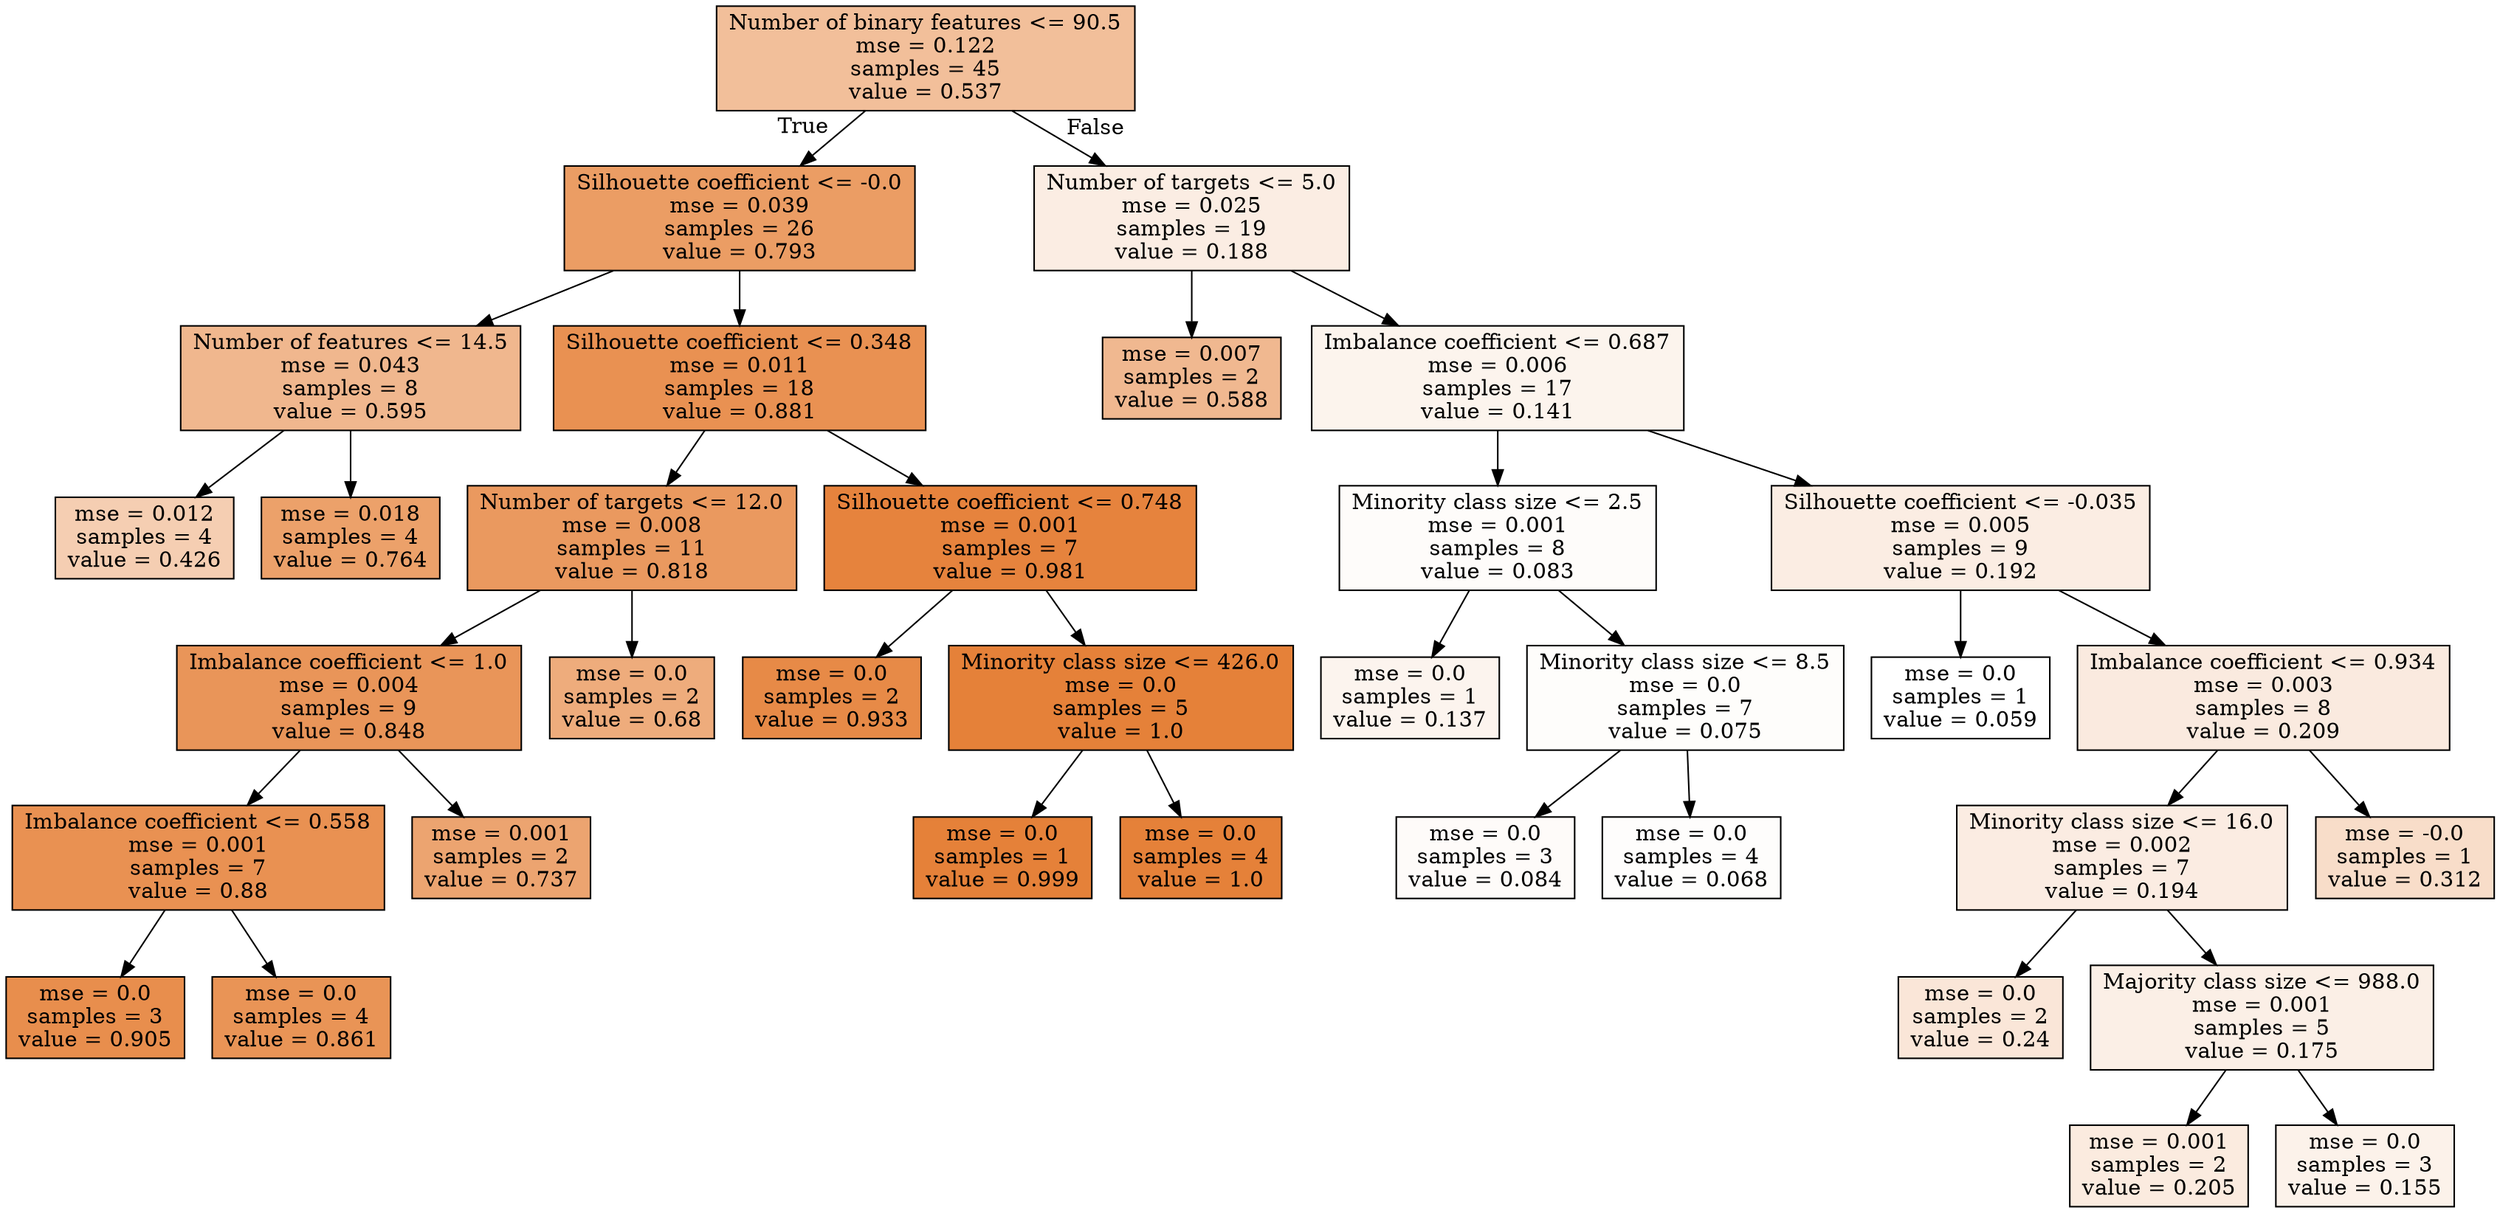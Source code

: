 digraph Tree {
node [shape=box, style="filled", color="black"] ;
0 [label="Number of binary features <= 90.5\nmse = 0.122\nsamples = 45\nvalue = 0.537", fillcolor="#e5813982"] ;
1 [label="Silhouette coefficient <= -0.0\nmse = 0.039\nsamples = 26\nvalue = 0.793", fillcolor="#e58139c7"] ;
0 -> 1 [labeldistance=2.5, labelangle=45, headlabel="True"] ;
2 [label="Number of features <= 14.5\nmse = 0.043\nsamples = 8\nvalue = 0.595", fillcolor="#e5813991"] ;
1 -> 2 ;
3 [label="mse = 0.012\nsamples = 4\nvalue = 0.426", fillcolor="#e5813963"] ;
2 -> 3 ;
4 [label="mse = 0.018\nsamples = 4\nvalue = 0.764", fillcolor="#e58139bf"] ;
2 -> 4 ;
5 [label="Silhouette coefficient <= 0.348\nmse = 0.011\nsamples = 18\nvalue = 0.881", fillcolor="#e58139df"] ;
1 -> 5 ;
6 [label="Number of targets <= 12.0\nmse = 0.008\nsamples = 11\nvalue = 0.818", fillcolor="#e58139ce"] ;
5 -> 6 ;
7 [label="Imbalance coefficient <= 1.0\nmse = 0.004\nsamples = 9\nvalue = 0.848", fillcolor="#e58139d6"] ;
6 -> 7 ;
8 [label="Imbalance coefficient <= 0.558\nmse = 0.001\nsamples = 7\nvalue = 0.88", fillcolor="#e58139de"] ;
7 -> 8 ;
9 [label="mse = 0.0\nsamples = 3\nvalue = 0.905", fillcolor="#e58139e5"] ;
8 -> 9 ;
10 [label="mse = 0.0\nsamples = 4\nvalue = 0.861", fillcolor="#e58139d9"] ;
8 -> 10 ;
11 [label="mse = 0.001\nsamples = 2\nvalue = 0.737", fillcolor="#e58139b8"] ;
7 -> 11 ;
12 [label="mse = 0.0\nsamples = 2\nvalue = 0.68", fillcolor="#e58139a8"] ;
6 -> 12 ;
13 [label="Silhouette coefficient <= 0.748\nmse = 0.001\nsamples = 7\nvalue = 0.981", fillcolor="#e58139fa"] ;
5 -> 13 ;
14 [label="mse = 0.0\nsamples = 2\nvalue = 0.933", fillcolor="#e58139ed"] ;
13 -> 14 ;
15 [label="Minority class size <= 426.0\nmse = 0.0\nsamples = 5\nvalue = 1.0", fillcolor="#e58139ff"] ;
13 -> 15 ;
16 [label="mse = 0.0\nsamples = 1\nvalue = 0.999", fillcolor="#e58139ff"] ;
15 -> 16 ;
17 [label="mse = 0.0\nsamples = 4\nvalue = 1.0", fillcolor="#e58139ff"] ;
15 -> 17 ;
18 [label="Number of targets <= 5.0\nmse = 0.025\nsamples = 19\nvalue = 0.188", fillcolor="#e5813923"] ;
0 -> 18 [labeldistance=2.5, labelangle=-45, headlabel="False"] ;
19 [label="mse = 0.007\nsamples = 2\nvalue = 0.588", fillcolor="#e581398f"] ;
18 -> 19 ;
20 [label="Imbalance coefficient <= 0.687\nmse = 0.006\nsamples = 17\nvalue = 0.141", fillcolor="#e5813916"] ;
18 -> 20 ;
21 [label="Minority class size <= 2.5\nmse = 0.001\nsamples = 8\nvalue = 0.083", fillcolor="#e5813906"] ;
20 -> 21 ;
22 [label="mse = 0.0\nsamples = 1\nvalue = 0.137", fillcolor="#e5813915"] ;
21 -> 22 ;
23 [label="Minority class size <= 8.5\nmse = 0.0\nsamples = 7\nvalue = 0.075", fillcolor="#e5813904"] ;
21 -> 23 ;
24 [label="mse = 0.0\nsamples = 3\nvalue = 0.084", fillcolor="#e5813907"] ;
23 -> 24 ;
25 [label="mse = 0.0\nsamples = 4\nvalue = 0.068", fillcolor="#e5813903"] ;
23 -> 25 ;
26 [label="Silhouette coefficient <= -0.035\nmse = 0.005\nsamples = 9\nvalue = 0.192", fillcolor="#e5813924"] ;
20 -> 26 ;
27 [label="mse = 0.0\nsamples = 1\nvalue = 0.059", fillcolor="#e5813900"] ;
26 -> 27 ;
28 [label="Imbalance coefficient <= 0.934\nmse = 0.003\nsamples = 8\nvalue = 0.209", fillcolor="#e5813929"] ;
26 -> 28 ;
29 [label="Minority class size <= 16.0\nmse = 0.002\nsamples = 7\nvalue = 0.194", fillcolor="#e5813925"] ;
28 -> 29 ;
30 [label="mse = 0.0\nsamples = 2\nvalue = 0.24", fillcolor="#e5813931"] ;
29 -> 30 ;
31 [label="Majority class size <= 988.0\nmse = 0.001\nsamples = 5\nvalue = 0.175", fillcolor="#e5813920"] ;
29 -> 31 ;
32 [label="mse = 0.001\nsamples = 2\nvalue = 0.205", fillcolor="#e5813928"] ;
31 -> 32 ;
33 [label="mse = 0.0\nsamples = 3\nvalue = 0.155", fillcolor="#e581391a"] ;
31 -> 33 ;
34 [label="mse = -0.0\nsamples = 1\nvalue = 0.312", fillcolor="#e5813945"] ;
28 -> 34 ;
}